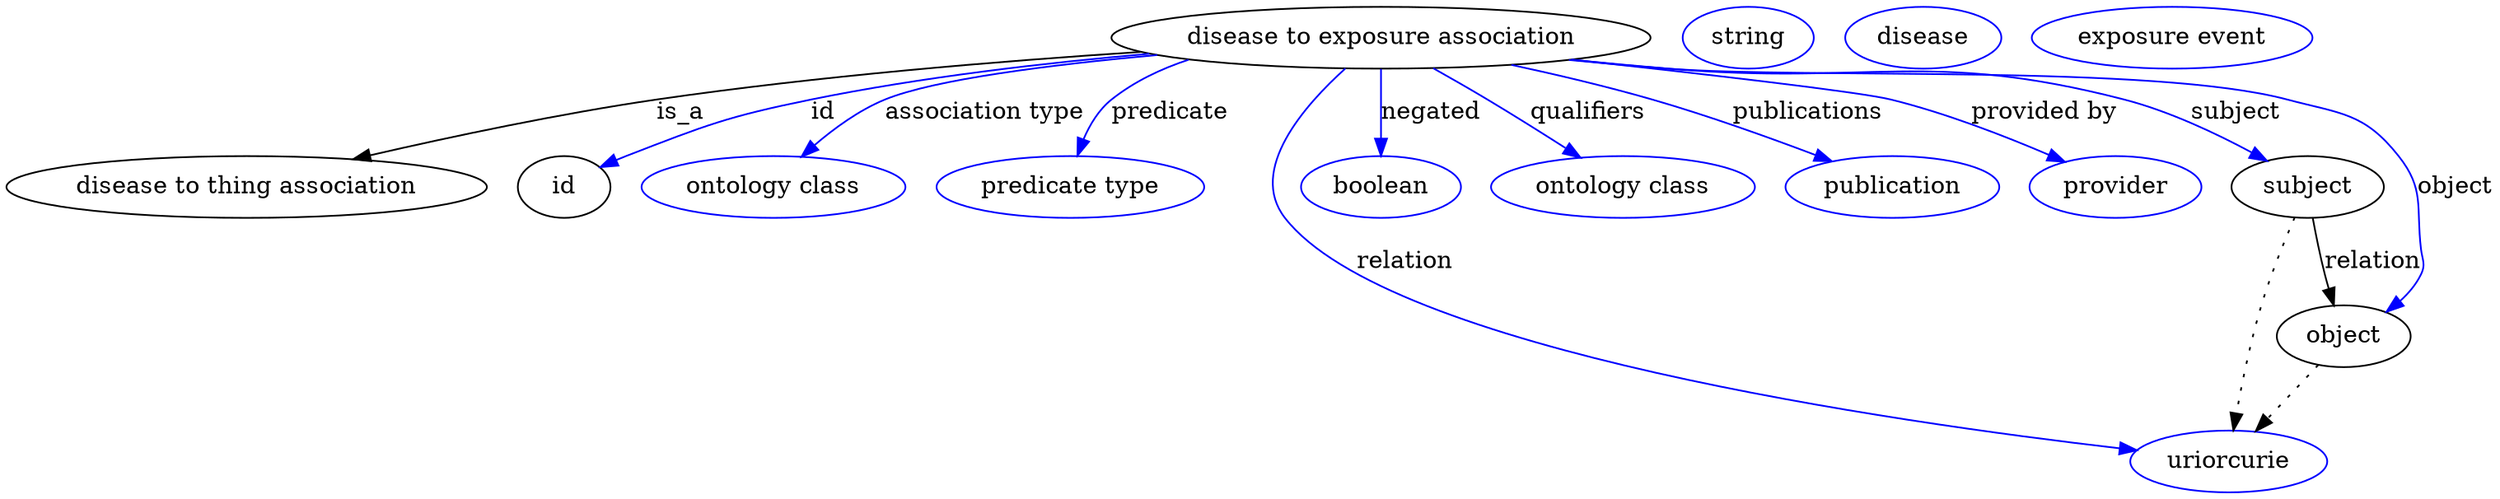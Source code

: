 digraph {
	graph [bb="0,0,1207.2,283"];
	node [label="\N"];
	"disease to exposure association"	 [height=0.5,
		label="disease to exposure association",
		pos="660.24,265",
		width=3.358];
	"disease to thing association"	 [height=0.5,
		pos="107.24,178",
		width=2.9789];
	"disease to exposure association" -> "disease to thing association"	 [label=is_a,
		lp="325.24,221.5",
		pos="e,161.72,193.61 550.24,257.45 481.97,251.8 392.63,242.67 314.24,229 265.9,220.57 212.12,207.2 171.49,196.26"];
	id	 [height=0.5,
		pos="259.24,178",
		width=0.75];
	"disease to exposure association" -> id	 [color=blue,
		label=id,
		lp="394.74,221.5",
		pos="e,280.74,189.3 555.08,256.11 504.49,250.55 443.25,241.92 389.24,229 346.18,218.7 336.01,213.27 295.24,196 293.45,195.24 291.63,194.44 \
289.8,193.61",
		style=solid];
	"association type"	 [color=blue,
		height=0.5,
		label="ontology class",
		pos="366.24,178",
		width=1.7151];
	"disease to exposure association" -> "association type"	 [color=blue,
		label="association type",
		lp="471.24,221.5",
		pos="e,382.11,195.51 560.11,254.91 508.22,248.62 450.87,239.69 427.24,229 413.27,222.68 399.95,212.25 389.33,202.46",
		style=solid];
	predicate	 [color=blue,
		height=0.5,
		label="predicate type",
		pos="506.24,178",
		width=1.679];
	"disease to exposure association" -> predicate	 [color=blue,
		label=predicate,
		lp="555.24,221.5",
		pos="e,510.73,196.44 587.72,250.47 563.2,244.41 539.64,236.93 530.24,229 523.14,223.02 518.01,214.46 514.36,206.07",
		style=solid];
	relation	 [color=blue,
		height=0.5,
		label=uriorcurie,
		pos="1070.2,18",
		width=1.2638];
	"disease to exposure association" -> relation	 [color=blue,
		label=relation,
		lp="675.24,134.5",
		pos="e,1027.9,24.687 641.44,247.05 620.76,225.11 592.99,187.5 613.24,160 661.98,93.815 908.39,45.11 1017.8,26.403",
		style=solid];
	negated	 [color=blue,
		height=0.5,
		label=boolean,
		pos="660.24,178",
		width=1.0652];
	"disease to exposure association" -> negated	 [color=blue,
		label=negated,
		lp="681.74,221.5",
		pos="e,660.24,196 660.24,246.97 660.24,235.19 660.24,219.56 660.24,206.16",
		style=solid];
	qualifiers	 [color=blue,
		height=0.5,
		label="ontology class",
		pos="778.24,178",
		width=1.7151];
	"disease to exposure association" -> qualifiers	 [color=blue,
		label=qualifiers,
		lp="753.24,221.5",
		pos="e,755.31,194.91 684.4,247.18 702.58,233.79 727.62,215.32 747.26,200.84",
		style=solid];
	publications	 [color=blue,
		height=0.5,
		label=publication,
		pos="908.24,178",
		width=1.3902];
	"disease to exposure association" -> publications	 [color=blue,
		label=publications,
		lp="855.74,221.5",
		pos="e,876.47,192.02 718.82,249.18 739.34,243.29 762.45,236.26 783.24,229 811.66,219.07 843.03,206.27 867.24,195.97",
		style=solid];
	"provided by"	 [color=blue,
		height=0.5,
		label=provider,
		pos="1016.2,178",
		width=1.1193];
	"disease to exposure association" -> "provided by"	 [color=blue,
		label="provided by",
		lp="967.24,221.5",
		pos="e,989.07,191.49 747.81,252.5 807.85,243.76 879.13,232.95 893.24,229 923.31,220.58 955.89,206.84 979.96,195.75",
		style=solid];
	subject	 [height=0.5,
		pos="1110.2,178",
		width=0.99297];
	"disease to exposure association" -> subject	 [color=blue,
		label=subject,
		lp="1062.7,221.5",
		pos="e,1087.2,192.14 746.2,252.33 760.56,250.41 775.31,248.55 789.24,247 884.54,236.37 911.72,254.21 1004.2,229 1030.4,221.88 1057.9,\
208.44 1078.3,197.14",
		style=solid];
	object	 [height=0.5,
		pos="1130.2,91",
		width=0.9027];
	"disease to exposure association" -> object	 [color=blue,
		label=object,
		lp="1190.2,178",
		pos="e,1150.4,105.27 745.48,252.15 760.05,250.23 775.07,248.42 789.24,247 920.83,233.85 958.22,262.14 1086.2,229 1119.1,220.48 1134.1,\
222.61 1155.2,196 1174.6,171.63 1179.3,155.68 1167.2,127 1165,121.74 1161.6,116.86 1157.7,112.51",
		style=solid];
	association_id	 [color=blue,
		height=0.5,
		label=string,
		pos="829.24,265",
		width=0.84854];
	subject -> relation	 [pos="e,1073.6,36.239 1104.3,159.97 1099.8,146.12 1093.7,126.47 1089.2,109 1083.9,88.088 1078.9,64.188 1075.4,46.13",
		style=dotted];
	subject -> object	 [label=relation,
		lp="1142.2,134.5",
		pos="e,1126.1,109 1114.4,159.97 1117.1,148.08 1120.8,132.25 1123.9,118.76"];
	"disease to exposure association_subject"	 [color=blue,
		height=0.5,
		label=disease,
		pos="914.24,265",
		width=1.011];
	object -> relation	 [pos="e,1084.4,35.261 1116.6,74.435 1109,65.207 1099.4,53.528 1090.9,43.191",
		style=dotted];
	"disease to exposure association_object"	 [color=blue,
		height=0.5,
		label="exposure event",
		pos="1032.2,265",
		width=1.7693];
}
